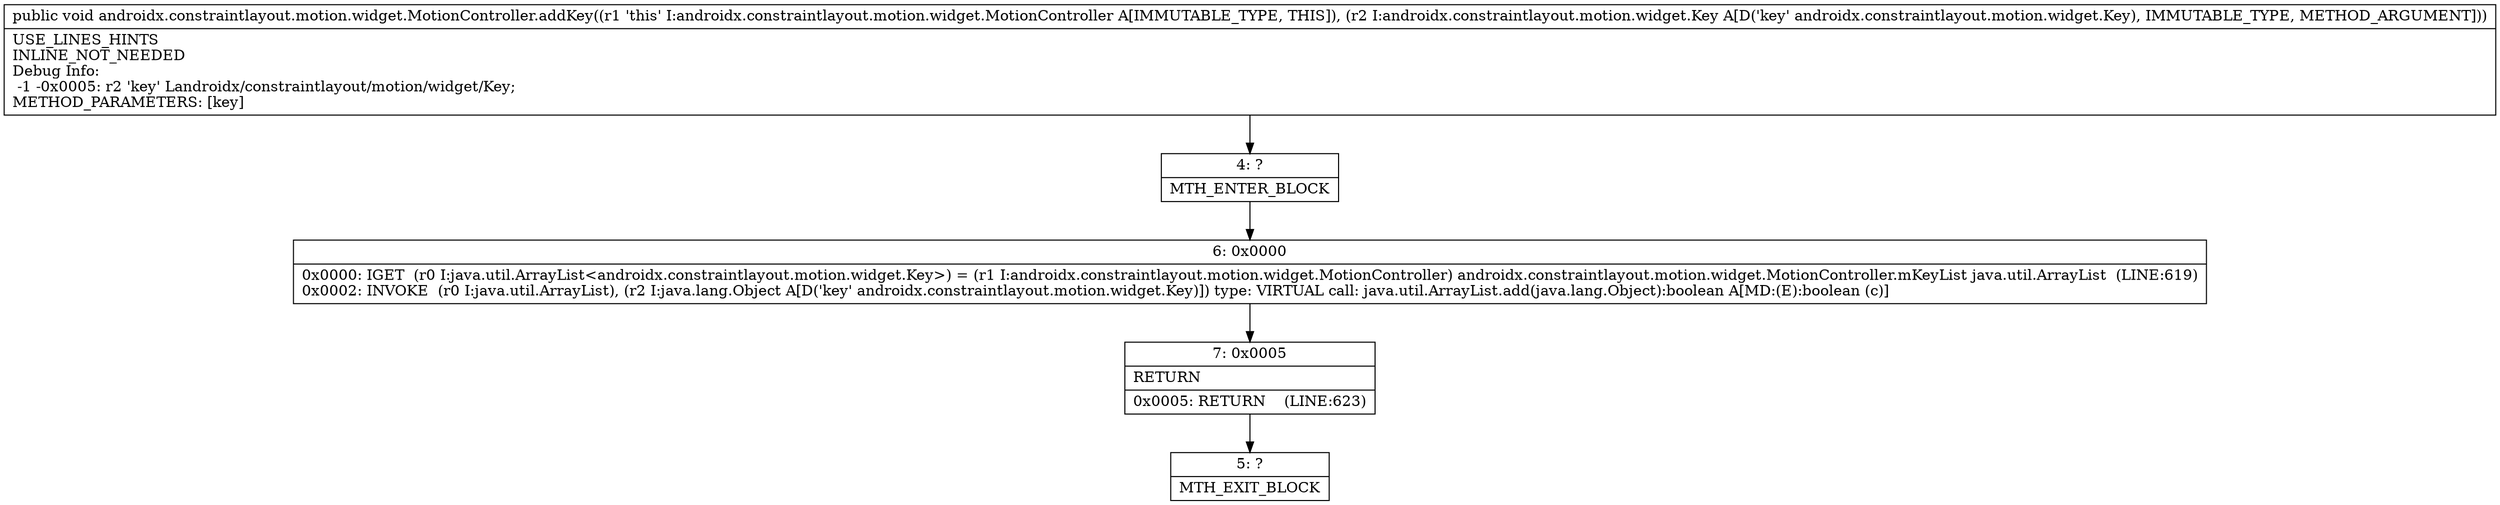 digraph "CFG forandroidx.constraintlayout.motion.widget.MotionController.addKey(Landroidx\/constraintlayout\/motion\/widget\/Key;)V" {
Node_4 [shape=record,label="{4\:\ ?|MTH_ENTER_BLOCK\l}"];
Node_6 [shape=record,label="{6\:\ 0x0000|0x0000: IGET  (r0 I:java.util.ArrayList\<androidx.constraintlayout.motion.widget.Key\>) = (r1 I:androidx.constraintlayout.motion.widget.MotionController) androidx.constraintlayout.motion.widget.MotionController.mKeyList java.util.ArrayList  (LINE:619)\l0x0002: INVOKE  (r0 I:java.util.ArrayList), (r2 I:java.lang.Object A[D('key' androidx.constraintlayout.motion.widget.Key)]) type: VIRTUAL call: java.util.ArrayList.add(java.lang.Object):boolean A[MD:(E):boolean (c)]\l}"];
Node_7 [shape=record,label="{7\:\ 0x0005|RETURN\l|0x0005: RETURN    (LINE:623)\l}"];
Node_5 [shape=record,label="{5\:\ ?|MTH_EXIT_BLOCK\l}"];
MethodNode[shape=record,label="{public void androidx.constraintlayout.motion.widget.MotionController.addKey((r1 'this' I:androidx.constraintlayout.motion.widget.MotionController A[IMMUTABLE_TYPE, THIS]), (r2 I:androidx.constraintlayout.motion.widget.Key A[D('key' androidx.constraintlayout.motion.widget.Key), IMMUTABLE_TYPE, METHOD_ARGUMENT]))  | USE_LINES_HINTS\lINLINE_NOT_NEEDED\lDebug Info:\l  \-1 \-0x0005: r2 'key' Landroidx\/constraintlayout\/motion\/widget\/Key;\lMETHOD_PARAMETERS: [key]\l}"];
MethodNode -> Node_4;Node_4 -> Node_6;
Node_6 -> Node_7;
Node_7 -> Node_5;
}

